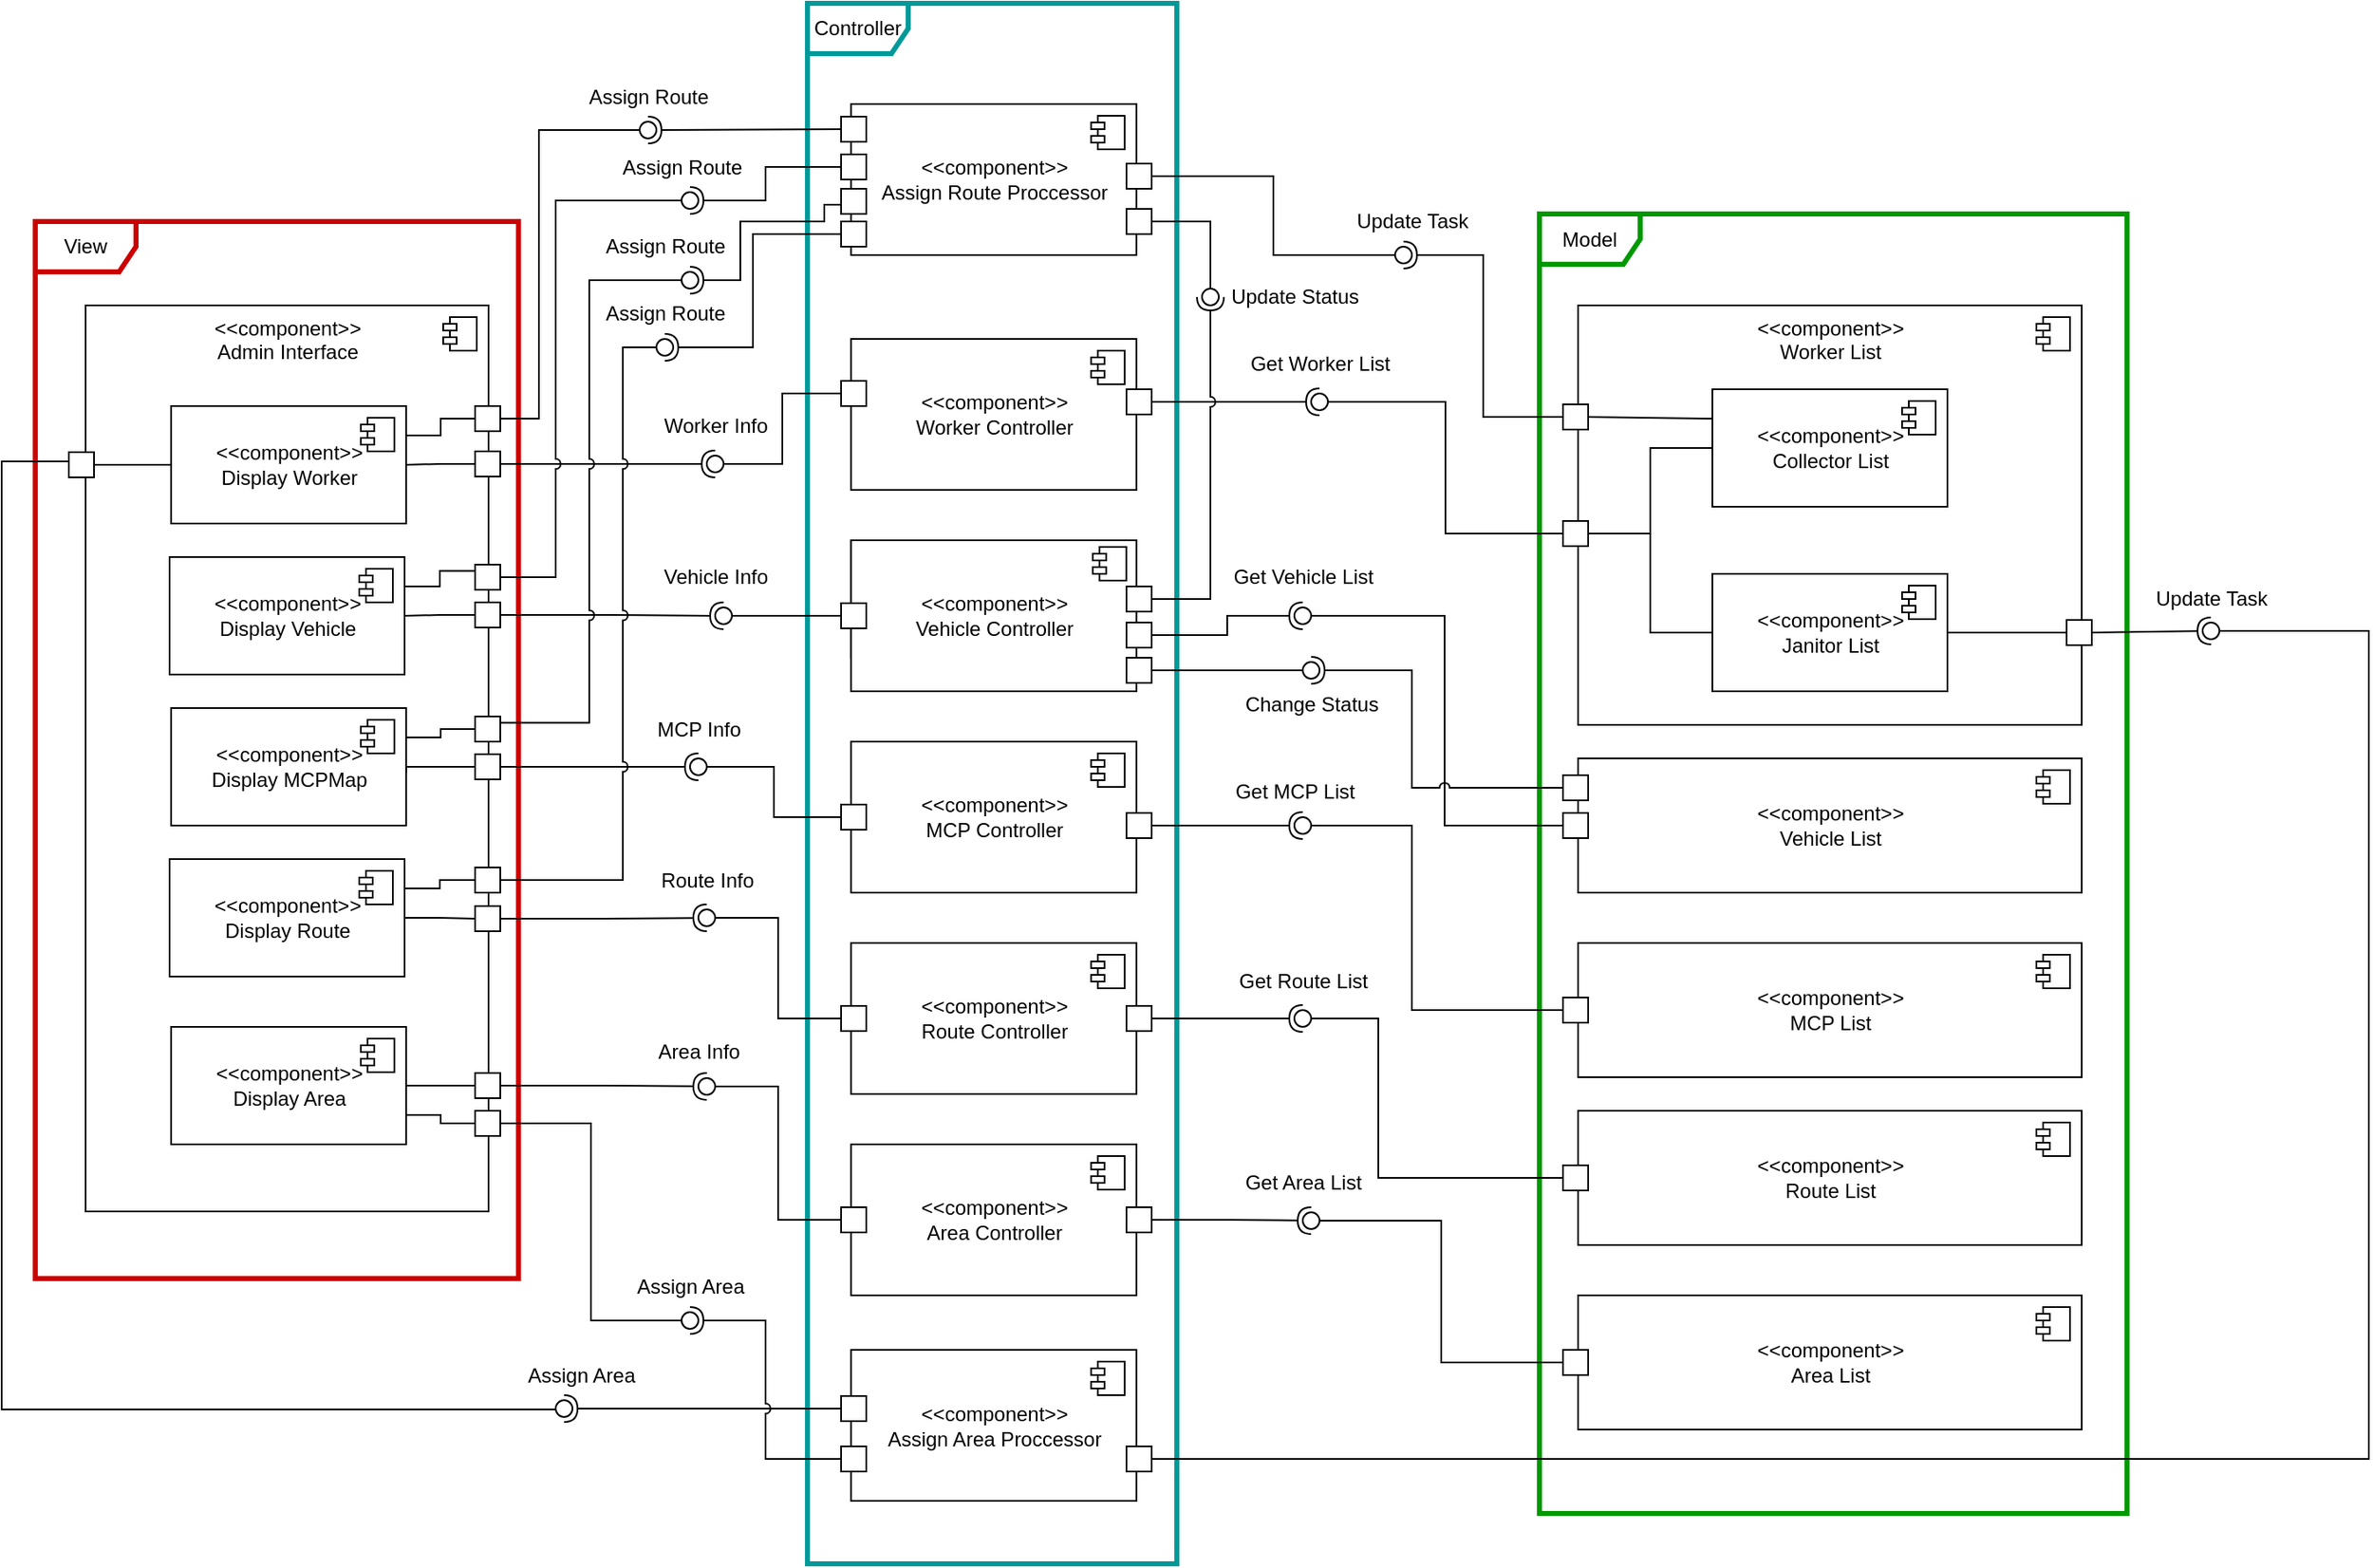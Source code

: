 <mxfile version="14.9.6" type="device"><diagram id="XyqJS9Xe5bw7D9ek_3H7" name="Page-1"><mxGraphModel dx="2031" dy="2274" grid="1" gridSize="10" guides="1" tooltips="1" connect="1" arrows="1" fold="1" page="1" pageScale="1" pageWidth="850" pageHeight="1100" math="0" shadow="0"><root><mxCell id="0"/><mxCell id="1" parent="0"/><mxCell id="2397LxuEaHMXZTiPHNbG-31" value="Model" style="shape=umlFrame;whiteSpace=wrap;html=1;strokeColor=#009900;strokeWidth=3;" parent="1" vertex="1"><mxGeometry x="996" y="25.5" width="350" height="774.5" as="geometry"/></mxCell><mxCell id="2397LxuEaHMXZTiPHNbG-5" value="View" style="shape=umlFrame;whiteSpace=wrap;html=1;strokeColor=#CC0000;strokeWidth=3;" parent="1" vertex="1"><mxGeometry x="100" y="30" width="287.82" height="630" as="geometry"/></mxCell><mxCell id="2397LxuEaHMXZTiPHNbG-6" value="&amp;lt;&amp;lt;component&amp;gt;&amp;gt;&lt;br&gt;Admin Interface" style="html=1;dropTarget=0;horizontal=1;verticalAlign=top;align=center;" parent="1" vertex="1"><mxGeometry x="130" y="80" width="240" height="540" as="geometry"/></mxCell><mxCell id="2397LxuEaHMXZTiPHNbG-7" value="" style="shape=module;jettyWidth=8;jettyHeight=4;" parent="2397LxuEaHMXZTiPHNbG-6" vertex="1"><mxGeometry x="1" width="20" height="20" relative="1" as="geometry"><mxPoint x="-27" y="7" as="offset"/></mxGeometry></mxCell><mxCell id="2397LxuEaHMXZTiPHNbG-10" value="&amp;lt;&amp;lt;component&amp;gt;&amp;gt;&lt;br&gt;Display Worker" style="html=1;dropTarget=0;" parent="1" vertex="1"><mxGeometry x="180.91" y="140" width="140" height="70" as="geometry"/></mxCell><mxCell id="2397LxuEaHMXZTiPHNbG-11" value="" style="shape=module;jettyWidth=8;jettyHeight=4;" parent="2397LxuEaHMXZTiPHNbG-10" vertex="1"><mxGeometry x="1" width="20" height="20" relative="1" as="geometry"><mxPoint x="-27" y="7" as="offset"/></mxGeometry></mxCell><mxCell id="2397LxuEaHMXZTiPHNbG-14" value="&amp;lt;&amp;lt;component&amp;gt;&amp;gt;&lt;br&gt;Display Vehicle" style="html=1;dropTarget=0;" parent="1" vertex="1"><mxGeometry x="180" y="230" width="140" height="70" as="geometry"/></mxCell><mxCell id="2397LxuEaHMXZTiPHNbG-15" value="" style="shape=module;jettyWidth=8;jettyHeight=4;" parent="2397LxuEaHMXZTiPHNbG-14" vertex="1"><mxGeometry x="1" width="20" height="20" relative="1" as="geometry"><mxPoint x="-27" y="7" as="offset"/></mxGeometry></mxCell><mxCell id="3XSzUjzsyvIwmVrQ5ogP-98" style="edgeStyle=elbowEdgeStyle;rounded=0;orthogonalLoop=1;jettySize=auto;html=1;exitX=1;exitY=0.5;exitDx=0;exitDy=0;endArrow=none;endFill=0;" parent="1" source="2397LxuEaHMXZTiPHNbG-16" target="2397LxuEaHMXZTiPHNbG-6" edge="1"><mxGeometry relative="1" as="geometry"/></mxCell><mxCell id="3XSzUjzsyvIwmVrQ5ogP-99" style="edgeStyle=elbowEdgeStyle;rounded=0;orthogonalLoop=1;jettySize=auto;html=1;exitX=1;exitY=0.5;exitDx=0;exitDy=0;entryX=0;entryY=0.5;entryDx=0;entryDy=0;endArrow=none;endFill=0;" parent="1" source="2397LxuEaHMXZTiPHNbG-16" target="3XSzUjzsyvIwmVrQ5ogP-59" edge="1"><mxGeometry relative="1" as="geometry"/></mxCell><mxCell id="3XSzUjzsyvIwmVrQ5ogP-167" style="edgeStyle=elbowEdgeStyle;rounded=0;jumpStyle=arc;orthogonalLoop=1;jettySize=auto;html=1;exitX=1;exitY=0.25;exitDx=0;exitDy=0;entryX=0;entryY=0.5;entryDx=0;entryDy=0;endArrow=none;endFill=0;" parent="1" source="2397LxuEaHMXZTiPHNbG-16" target="3XSzUjzsyvIwmVrQ5ogP-166" edge="1"><mxGeometry relative="1" as="geometry"/></mxCell><mxCell id="2397LxuEaHMXZTiPHNbG-16" value="&amp;lt;&amp;lt;component&amp;gt;&amp;gt;&lt;br&gt;Display MCPMap" style="html=1;dropTarget=0;" parent="1" vertex="1"><mxGeometry x="180.91" y="320" width="140" height="70" as="geometry"/></mxCell><mxCell id="2397LxuEaHMXZTiPHNbG-17" value="" style="shape=module;jettyWidth=8;jettyHeight=4;" parent="2397LxuEaHMXZTiPHNbG-16" vertex="1"><mxGeometry x="1" width="20" height="20" relative="1" as="geometry"><mxPoint x="-27" y="7" as="offset"/></mxGeometry></mxCell><mxCell id="3XSzUjzsyvIwmVrQ5ogP-100" style="edgeStyle=elbowEdgeStyle;rounded=0;orthogonalLoop=1;jettySize=auto;html=1;exitX=1;exitY=0.5;exitDx=0;exitDy=0;entryX=0;entryY=0.5;entryDx=0;entryDy=0;endArrow=none;endFill=0;" parent="1" source="2397LxuEaHMXZTiPHNbG-18" target="3XSzUjzsyvIwmVrQ5ogP-86" edge="1"><mxGeometry relative="1" as="geometry"/></mxCell><mxCell id="3XSzUjzsyvIwmVrQ5ogP-176" style="edgeStyle=elbowEdgeStyle;rounded=0;jumpStyle=arc;orthogonalLoop=1;jettySize=auto;html=1;exitX=1;exitY=0.25;exitDx=0;exitDy=0;entryX=0;entryY=0.5;entryDx=0;entryDy=0;endArrow=none;endFill=0;" parent="1" source="2397LxuEaHMXZTiPHNbG-18" target="3XSzUjzsyvIwmVrQ5ogP-175" edge="1"><mxGeometry relative="1" as="geometry"/></mxCell><mxCell id="2397LxuEaHMXZTiPHNbG-18" value="&amp;lt;&amp;lt;component&amp;gt;&amp;gt;&lt;br&gt;Display Route" style="html=1;dropTarget=0;" parent="1" vertex="1"><mxGeometry x="180" y="410" width="140" height="70" as="geometry"/></mxCell><mxCell id="2397LxuEaHMXZTiPHNbG-19" value="" style="shape=module;jettyWidth=8;jettyHeight=4;" parent="2397LxuEaHMXZTiPHNbG-18" vertex="1"><mxGeometry x="1" width="20" height="20" relative="1" as="geometry"><mxPoint x="-27" y="7" as="offset"/></mxGeometry></mxCell><mxCell id="3XSzUjzsyvIwmVrQ5ogP-127" style="edgeStyle=elbowEdgeStyle;rounded=0;orthogonalLoop=1;jettySize=auto;html=1;exitX=1;exitY=0.5;exitDx=0;exitDy=0;entryX=0;entryY=0.5;entryDx=0;entryDy=0;endArrow=none;endFill=0;" parent="1" source="2397LxuEaHMXZTiPHNbG-20" target="3XSzUjzsyvIwmVrQ5ogP-105" edge="1"><mxGeometry relative="1" as="geometry"/></mxCell><mxCell id="2397LxuEaHMXZTiPHNbG-20" value="&amp;lt;&amp;lt;component&amp;gt;&amp;gt;&lt;br&gt;Display Area" style="html=1;dropTarget=0;" parent="1" vertex="1"><mxGeometry x="180.91" y="510" width="140" height="70" as="geometry"/></mxCell><mxCell id="2397LxuEaHMXZTiPHNbG-21" value="" style="shape=module;jettyWidth=8;jettyHeight=4;" parent="2397LxuEaHMXZTiPHNbG-20" vertex="1"><mxGeometry x="1" width="20" height="20" relative="1" as="geometry"><mxPoint x="-27" y="7" as="offset"/></mxGeometry></mxCell><mxCell id="2397LxuEaHMXZTiPHNbG-24" value="&amp;lt;&amp;lt;component&amp;gt;&amp;gt;&lt;br&gt;Worker List" style="html=1;dropTarget=0;horizontal=1;verticalAlign=top;align=center;" parent="1" vertex="1"><mxGeometry x="1019" y="80" width="300" height="250" as="geometry"/></mxCell><mxCell id="2397LxuEaHMXZTiPHNbG-25" value="" style="shape=module;jettyWidth=8;jettyHeight=4;" parent="2397LxuEaHMXZTiPHNbG-24" vertex="1"><mxGeometry x="1" width="20" height="20" relative="1" as="geometry"><mxPoint x="-27" y="7" as="offset"/></mxGeometry></mxCell><mxCell id="2397LxuEaHMXZTiPHNbG-26" value="&amp;lt;&amp;lt;component&amp;gt;&amp;gt;&lt;br&gt;Collector List" style="html=1;dropTarget=0;" parent="1" vertex="1"><mxGeometry x="1099" y="130" width="140" height="70" as="geometry"/></mxCell><mxCell id="2397LxuEaHMXZTiPHNbG-27" value="" style="shape=module;jettyWidth=8;jettyHeight=4;" parent="2397LxuEaHMXZTiPHNbG-26" vertex="1"><mxGeometry x="1" width="20" height="20" relative="1" as="geometry"><mxPoint x="-27" y="7" as="offset"/></mxGeometry></mxCell><mxCell id="2397LxuEaHMXZTiPHNbG-28" value="&amp;lt;&amp;lt;component&amp;gt;&amp;gt;&lt;br&gt;Janitor List" style="html=1;dropTarget=0;" parent="1" vertex="1"><mxGeometry x="1099" y="240" width="140" height="70" as="geometry"/></mxCell><mxCell id="2397LxuEaHMXZTiPHNbG-29" value="" style="shape=module;jettyWidth=8;jettyHeight=4;" parent="2397LxuEaHMXZTiPHNbG-28" vertex="1"><mxGeometry x="1" width="20" height="20" relative="1" as="geometry"><mxPoint x="-27" y="7" as="offset"/></mxGeometry></mxCell><mxCell id="2397LxuEaHMXZTiPHNbG-30" value="Controller" style="shape=umlFrame;whiteSpace=wrap;html=1;strokeColor=#009999;strokeWidth=3;" parent="1" vertex="1"><mxGeometry x="560" y="-100" width="220" height="930" as="geometry"/></mxCell><mxCell id="2397LxuEaHMXZTiPHNbG-34" value="&amp;lt;&amp;lt;component&amp;gt;&amp;gt;&lt;br&gt;Worker Controller" style="html=1;dropTarget=0;horizontal=1;verticalAlign=middle;align=center;" parent="1" vertex="1"><mxGeometry x="585.91" y="100" width="170" height="90" as="geometry"/></mxCell><mxCell id="2397LxuEaHMXZTiPHNbG-35" value="" style="shape=module;jettyWidth=8;jettyHeight=4;" parent="2397LxuEaHMXZTiPHNbG-34" vertex="1"><mxGeometry x="1" width="20" height="20" relative="1" as="geometry"><mxPoint x="-27" y="7" as="offset"/></mxGeometry></mxCell><mxCell id="2397LxuEaHMXZTiPHNbG-37" value="&amp;lt;&amp;lt;component&amp;gt;&amp;gt;&lt;br&gt;Vehicle Controller" style="html=1;dropTarget=0;horizontal=1;verticalAlign=middle;align=center;" parent="1" vertex="1"><mxGeometry x="585.91" y="220" width="170" height="70" as="geometry"/></mxCell><mxCell id="2397LxuEaHMXZTiPHNbG-38" value="" style="shape=module;jettyWidth=8;jettyHeight=4;" parent="2397LxuEaHMXZTiPHNbG-37" vertex="1"><mxGeometry x="1" width="20" height="20" relative="1" as="geometry"><mxPoint x="-27" y="7" as="offset"/></mxGeometry></mxCell><mxCell id="2397LxuEaHMXZTiPHNbG-39" value="&amp;lt;&amp;lt;component&amp;gt;&amp;gt;&lt;br&gt;Vehicle Controller" style="html=1;dropTarget=0;horizontal=1;verticalAlign=middle;align=center;" parent="1" vertex="1"><mxGeometry x="585.91" y="220" width="170" height="90" as="geometry"/></mxCell><mxCell id="2397LxuEaHMXZTiPHNbG-40" value="" style="shape=module;jettyWidth=8;jettyHeight=4;" parent="2397LxuEaHMXZTiPHNbG-39" vertex="1"><mxGeometry x="1" width="20" height="20" relative="1" as="geometry"><mxPoint x="-26" y="4" as="offset"/></mxGeometry></mxCell><mxCell id="2397LxuEaHMXZTiPHNbG-41" value="&amp;lt;&amp;lt;component&amp;gt;&amp;gt;&lt;br&gt;MCP Controller" style="html=1;dropTarget=0;horizontal=1;verticalAlign=middle;align=center;" parent="1" vertex="1"><mxGeometry x="585.91" y="340" width="170" height="90" as="geometry"/></mxCell><mxCell id="2397LxuEaHMXZTiPHNbG-42" value="" style="shape=module;jettyWidth=8;jettyHeight=4;" parent="2397LxuEaHMXZTiPHNbG-41" vertex="1"><mxGeometry x="1" width="20" height="20" relative="1" as="geometry"><mxPoint x="-27" y="7" as="offset"/></mxGeometry></mxCell><mxCell id="2397LxuEaHMXZTiPHNbG-43" value="&amp;lt;&amp;lt;component&amp;gt;&amp;gt;&lt;br&gt;Route Controller" style="html=1;dropTarget=0;horizontal=1;verticalAlign=middle;align=center;" parent="1" vertex="1"><mxGeometry x="585.91" y="460" width="170" height="90" as="geometry"/></mxCell><mxCell id="2397LxuEaHMXZTiPHNbG-44" value="" style="shape=module;jettyWidth=8;jettyHeight=4;" parent="2397LxuEaHMXZTiPHNbG-43" vertex="1"><mxGeometry x="1" width="20" height="20" relative="1" as="geometry"><mxPoint x="-27" y="7" as="offset"/></mxGeometry></mxCell><mxCell id="2397LxuEaHMXZTiPHNbG-45" value="&amp;lt;&amp;lt;component&amp;gt;&amp;gt;&lt;br&gt;Area Controller" style="html=1;dropTarget=0;horizontal=1;verticalAlign=middle;align=center;" parent="1" vertex="1"><mxGeometry x="585.91" y="580" width="170" height="90" as="geometry"/></mxCell><mxCell id="2397LxuEaHMXZTiPHNbG-46" value="" style="shape=module;jettyWidth=8;jettyHeight=4;" parent="2397LxuEaHMXZTiPHNbG-45" vertex="1"><mxGeometry x="1" width="20" height="20" relative="1" as="geometry"><mxPoint x="-27" y="7" as="offset"/></mxGeometry></mxCell><mxCell id="2397LxuEaHMXZTiPHNbG-54" value="&amp;lt;&amp;lt;component&amp;gt;&amp;gt;&lt;br&gt;Vehicle List" style="html=1;dropTarget=0;horizontal=1;verticalAlign=middle;align=center;" parent="1" vertex="1"><mxGeometry x="1019" y="350" width="300" height="80" as="geometry"/></mxCell><mxCell id="2397LxuEaHMXZTiPHNbG-55" value="" style="shape=module;jettyWidth=8;jettyHeight=4;" parent="2397LxuEaHMXZTiPHNbG-54" vertex="1"><mxGeometry x="1" width="20" height="20" relative="1" as="geometry"><mxPoint x="-27" y="7" as="offset"/></mxGeometry></mxCell><mxCell id="2397LxuEaHMXZTiPHNbG-56" value="&amp;lt;&amp;lt;component&amp;gt;&amp;gt;&lt;br&gt;MCP List" style="html=1;dropTarget=0;horizontal=1;verticalAlign=middle;align=center;" parent="1" vertex="1"><mxGeometry x="1019" y="460" width="300" height="80" as="geometry"/></mxCell><mxCell id="2397LxuEaHMXZTiPHNbG-57" value="" style="shape=module;jettyWidth=8;jettyHeight=4;" parent="2397LxuEaHMXZTiPHNbG-56" vertex="1"><mxGeometry x="1" width="20" height="20" relative="1" as="geometry"><mxPoint x="-27" y="7" as="offset"/></mxGeometry></mxCell><mxCell id="2397LxuEaHMXZTiPHNbG-59" value="&amp;lt;&amp;lt;component&amp;gt;&amp;gt;&lt;br&gt;Route List" style="html=1;dropTarget=0;horizontal=1;verticalAlign=middle;align=center;" parent="1" vertex="1"><mxGeometry x="1019" y="560" width="300" height="80" as="geometry"/></mxCell><mxCell id="2397LxuEaHMXZTiPHNbG-60" value="" style="shape=module;jettyWidth=8;jettyHeight=4;" parent="2397LxuEaHMXZTiPHNbG-59" vertex="1"><mxGeometry x="1" width="20" height="20" relative="1" as="geometry"><mxPoint x="-27" y="7" as="offset"/></mxGeometry></mxCell><mxCell id="2397LxuEaHMXZTiPHNbG-61" value="&amp;lt;&amp;lt;component&amp;gt;&amp;gt;&lt;br&gt;Area List" style="html=1;dropTarget=0;horizontal=1;verticalAlign=middle;align=center;" parent="1" vertex="1"><mxGeometry x="1019" y="670" width="300" height="80" as="geometry"/></mxCell><mxCell id="2397LxuEaHMXZTiPHNbG-62" value="" style="shape=module;jettyWidth=8;jettyHeight=4;" parent="2397LxuEaHMXZTiPHNbG-61" vertex="1"><mxGeometry x="1" width="20" height="20" relative="1" as="geometry"><mxPoint x="-27" y="7" as="offset"/></mxGeometry></mxCell><mxCell id="3XSzUjzsyvIwmVrQ5ogP-7" value="" style="rounded=0;orthogonalLoop=1;jettySize=auto;html=1;endArrow=none;endFill=0;sketch=0;sourcePerimeterSpacing=0;targetPerimeterSpacing=0;exitX=0;exitY=0.5;exitDx=0;exitDy=0;edgeStyle=elbowEdgeStyle;" parent="1" source="3XSzUjzsyvIwmVrQ5ogP-11" target="3XSzUjzsyvIwmVrQ5ogP-9" edge="1"><mxGeometry relative="1" as="geometry"><mxPoint x="450" y="185" as="sourcePoint"/></mxGeometry></mxCell><mxCell id="3XSzUjzsyvIwmVrQ5ogP-8" value="" style="rounded=0;orthogonalLoop=1;jettySize=auto;html=1;endArrow=halfCircle;endFill=0;entryX=0.5;entryY=0.5;endSize=6;strokeWidth=1;sketch=0;exitX=1;exitY=0.5;exitDx=0;exitDy=0;edgeStyle=orthogonalEdgeStyle;" parent="1" source="3XSzUjzsyvIwmVrQ5ogP-12" target="3XSzUjzsyvIwmVrQ5ogP-9" edge="1"><mxGeometry relative="1" as="geometry"><mxPoint x="490" y="185" as="sourcePoint"/></mxGeometry></mxCell><mxCell id="3XSzUjzsyvIwmVrQ5ogP-9" value="" style="ellipse;whiteSpace=wrap;html=1;align=center;aspect=fixed;resizable=0;points=[];outlineConnect=0;sketch=0;" parent="1" vertex="1"><mxGeometry x="500" y="169.5" width="10" height="10" as="geometry"/></mxCell><mxCell id="3XSzUjzsyvIwmVrQ5ogP-11" value="" style="rounded=0;whiteSpace=wrap;html=1;" parent="1" vertex="1"><mxGeometry x="580" y="125" width="15" height="15" as="geometry"/></mxCell><mxCell id="3XSzUjzsyvIwmVrQ5ogP-16" style="edgeStyle=elbowEdgeStyle;rounded=0;orthogonalLoop=1;jettySize=auto;html=1;exitX=0;exitY=0.5;exitDx=0;exitDy=0;entryX=1;entryY=0.5;entryDx=0;entryDy=0;endArrow=none;endFill=0;" parent="1" source="3XSzUjzsyvIwmVrQ5ogP-12" target="2397LxuEaHMXZTiPHNbG-10" edge="1"><mxGeometry relative="1" as="geometry"/></mxCell><mxCell id="3XSzUjzsyvIwmVrQ5ogP-12" value="" style="rounded=0;whiteSpace=wrap;html=1;" parent="1" vertex="1"><mxGeometry x="362" y="167" width="15" height="15" as="geometry"/></mxCell><mxCell id="3XSzUjzsyvIwmVrQ5ogP-13" value="Worker Info" style="text;html=1;align=center;verticalAlign=middle;resizable=0;points=[];autosize=1;strokeColor=none;fillColor=none;" parent="1" vertex="1"><mxGeometry x="460" y="137" width="90" height="30" as="geometry"/></mxCell><mxCell id="3XSzUjzsyvIwmVrQ5ogP-17" value="" style="rounded=0;whiteSpace=wrap;html=1;" parent="1" vertex="1"><mxGeometry x="750" y="130" width="15" height="15" as="geometry"/></mxCell><mxCell id="3XSzUjzsyvIwmVrQ5ogP-20" style="edgeStyle=elbowEdgeStyle;rounded=0;orthogonalLoop=1;jettySize=auto;html=1;exitX=1;exitY=0.5;exitDx=0;exitDy=0;entryX=0;entryY=0.5;entryDx=0;entryDy=0;endArrow=none;endFill=0;" parent="1" source="3XSzUjzsyvIwmVrQ5ogP-18" target="2397LxuEaHMXZTiPHNbG-26" edge="1"><mxGeometry relative="1" as="geometry"/></mxCell><mxCell id="3XSzUjzsyvIwmVrQ5ogP-21" style="edgeStyle=elbowEdgeStyle;rounded=0;orthogonalLoop=1;jettySize=auto;html=1;exitX=1;exitY=0.5;exitDx=0;exitDy=0;entryX=0;entryY=0.5;entryDx=0;entryDy=0;endArrow=none;endFill=0;" parent="1" source="3XSzUjzsyvIwmVrQ5ogP-18" target="2397LxuEaHMXZTiPHNbG-28" edge="1"><mxGeometry relative="1" as="geometry"/></mxCell><mxCell id="3XSzUjzsyvIwmVrQ5ogP-18" value="" style="rounded=0;whiteSpace=wrap;html=1;" parent="1" vertex="1"><mxGeometry x="1010" y="208.5" width="15" height="15" as="geometry"/></mxCell><mxCell id="3XSzUjzsyvIwmVrQ5ogP-22" value="" style="rounded=0;orthogonalLoop=1;jettySize=auto;html=1;endArrow=none;endFill=0;sketch=0;sourcePerimeterSpacing=0;targetPerimeterSpacing=0;exitX=0;exitY=0.5;exitDx=0;exitDy=0;edgeStyle=elbowEdgeStyle;" parent="1" source="3XSzUjzsyvIwmVrQ5ogP-18" target="3XSzUjzsyvIwmVrQ5ogP-24" edge="1"><mxGeometry relative="1" as="geometry"><mxPoint x="820" y="245" as="sourcePoint"/></mxGeometry></mxCell><mxCell id="3XSzUjzsyvIwmVrQ5ogP-23" value="" style="rounded=0;orthogonalLoop=1;jettySize=auto;html=1;endArrow=halfCircle;endFill=0;entryX=0.5;entryY=0.5;endSize=6;strokeWidth=1;sketch=0;exitX=1;exitY=0.5;exitDx=0;exitDy=0;edgeStyle=elbowEdgeStyle;" parent="1" source="3XSzUjzsyvIwmVrQ5ogP-17" target="3XSzUjzsyvIwmVrQ5ogP-24" edge="1"><mxGeometry relative="1" as="geometry"><mxPoint x="860" y="245" as="sourcePoint"/></mxGeometry></mxCell><mxCell id="3XSzUjzsyvIwmVrQ5ogP-24" value="" style="ellipse;whiteSpace=wrap;html=1;align=center;aspect=fixed;resizable=0;points=[];outlineConnect=0;sketch=0;" parent="1" vertex="1"><mxGeometry x="860" y="132.5" width="10" height="10" as="geometry"/></mxCell><mxCell id="3XSzUjzsyvIwmVrQ5ogP-25" value="Get Worker List" style="text;html=1;align=center;verticalAlign=middle;resizable=0;points=[];autosize=1;strokeColor=none;fillColor=none;" parent="1" vertex="1"><mxGeometry x="810" y="100" width="110" height="30" as="geometry"/></mxCell><mxCell id="3XSzUjzsyvIwmVrQ5ogP-28" style="edgeStyle=elbowEdgeStyle;rounded=0;orthogonalLoop=1;jettySize=auto;html=1;exitX=0;exitY=0.5;exitDx=0;exitDy=0;entryX=1;entryY=0.5;entryDx=0;entryDy=0;endArrow=none;endFill=0;" parent="1" source="3XSzUjzsyvIwmVrQ5ogP-26" target="2397LxuEaHMXZTiPHNbG-14" edge="1"><mxGeometry relative="1" as="geometry"/></mxCell><mxCell id="3XSzUjzsyvIwmVrQ5ogP-26" value="" style="rounded=0;whiteSpace=wrap;html=1;" parent="1" vertex="1"><mxGeometry x="362" y="257" width="15" height="15" as="geometry"/></mxCell><mxCell id="3XSzUjzsyvIwmVrQ5ogP-31" value="" style="rounded=0;orthogonalLoop=1;jettySize=auto;html=1;endArrow=none;endFill=0;sketch=0;targetPerimeterSpacing=0;edgeStyle=elbowEdgeStyle;exitX=0;exitY=0.5;exitDx=0;exitDy=0;startArrow=none;" parent="1" source="3XSzUjzsyvIwmVrQ5ogP-54" target="3XSzUjzsyvIwmVrQ5ogP-33" edge="1"><mxGeometry relative="1" as="geometry"><mxPoint x="540" y="267" as="sourcePoint"/><Array as="points"/></mxGeometry></mxCell><mxCell id="3XSzUjzsyvIwmVrQ5ogP-32" value="" style="rounded=0;orthogonalLoop=1;jettySize=auto;html=1;endArrow=halfCircle;endFill=0;entryX=0.5;entryY=0.5;endSize=6;strokeWidth=1;sketch=0;exitX=1;exitY=0.5;exitDx=0;exitDy=0;edgeStyle=orthogonalEdgeStyle;" parent="1" source="3XSzUjzsyvIwmVrQ5ogP-26" target="3XSzUjzsyvIwmVrQ5ogP-33" edge="1"><mxGeometry relative="1" as="geometry"><mxPoint x="387" y="184.5" as="sourcePoint"/></mxGeometry></mxCell><mxCell id="3XSzUjzsyvIwmVrQ5ogP-33" value="" style="ellipse;whiteSpace=wrap;html=1;align=center;aspect=fixed;resizable=0;points=[];outlineConnect=0;sketch=0;" parent="1" vertex="1"><mxGeometry x="505" y="260" width="10" height="10" as="geometry"/></mxCell><mxCell id="3XSzUjzsyvIwmVrQ5ogP-34" value="Vehicle Info" style="text;html=1;align=center;verticalAlign=middle;resizable=0;points=[];autosize=1;strokeColor=none;fillColor=none;" parent="1" vertex="1"><mxGeometry x="460" y="227" width="90" height="30" as="geometry"/></mxCell><mxCell id="3XSzUjzsyvIwmVrQ5ogP-44" value="" style="rounded=0;orthogonalLoop=1;jettySize=auto;html=1;endArrow=none;endFill=0;sketch=0;sourcePerimeterSpacing=0;targetPerimeterSpacing=0;exitX=0;exitY=0.5;exitDx=0;exitDy=0;edgeStyle=elbowEdgeStyle;" parent="1" source="2397LxuEaHMXZTiPHNbG-54" target="3XSzUjzsyvIwmVrQ5ogP-46" edge="1"><mxGeometry relative="1" as="geometry"><mxPoint x="760" y="305" as="sourcePoint"/></mxGeometry></mxCell><mxCell id="3XSzUjzsyvIwmVrQ5ogP-45" value="" style="rounded=0;orthogonalLoop=1;jettySize=auto;html=1;endArrow=halfCircle;endFill=0;entryX=0.5;entryY=0.5;endSize=6;strokeWidth=1;sketch=0;exitX=1;exitY=0.5;exitDx=0;exitDy=0;edgeStyle=elbowEdgeStyle;" parent="1" source="3XSzUjzsyvIwmVrQ5ogP-48" target="3XSzUjzsyvIwmVrQ5ogP-46" edge="1"><mxGeometry relative="1" as="geometry"><mxPoint x="800" y="305" as="sourcePoint"/></mxGeometry></mxCell><mxCell id="3XSzUjzsyvIwmVrQ5ogP-46" value="" style="ellipse;whiteSpace=wrap;html=1;align=center;aspect=fixed;resizable=0;points=[];outlineConnect=0;sketch=0;" parent="1" vertex="1"><mxGeometry x="850" y="260" width="10" height="10" as="geometry"/></mxCell><mxCell id="3XSzUjzsyvIwmVrQ5ogP-47" value="" style="rounded=0;whiteSpace=wrap;html=1;" parent="1" vertex="1"><mxGeometry x="1010" y="382.5" width="15" height="15" as="geometry"/></mxCell><mxCell id="3XSzUjzsyvIwmVrQ5ogP-48" value="" style="rounded=0;whiteSpace=wrap;html=1;" parent="1" vertex="1"><mxGeometry x="750" y="269" width="15" height="15" as="geometry"/></mxCell><mxCell id="3XSzUjzsyvIwmVrQ5ogP-49" value="Get Vehicle List" style="text;html=1;align=center;verticalAlign=middle;resizable=0;points=[];autosize=1;strokeColor=none;fillColor=none;" parent="1" vertex="1"><mxGeometry x="800" y="227" width="110" height="30" as="geometry"/></mxCell><mxCell id="3XSzUjzsyvIwmVrQ5ogP-52" value="&amp;lt;&amp;lt;component&amp;gt;&amp;gt;&lt;br&gt;Assign Route Proccessor" style="html=1;dropTarget=0;horizontal=1;verticalAlign=middle;align=center;" parent="1" vertex="1"><mxGeometry x="585.91" y="-40" width="170" height="90" as="geometry"/></mxCell><mxCell id="3XSzUjzsyvIwmVrQ5ogP-53" value="" style="shape=module;jettyWidth=8;jettyHeight=4;" parent="3XSzUjzsyvIwmVrQ5ogP-52" vertex="1"><mxGeometry x="1" width="20" height="20" relative="1" as="geometry"><mxPoint x="-27" y="7" as="offset"/></mxGeometry></mxCell><mxCell id="3XSzUjzsyvIwmVrQ5ogP-54" value="" style="rounded=0;whiteSpace=wrap;html=1;" parent="1" vertex="1"><mxGeometry x="580" y="257.5" width="15" height="15" as="geometry"/></mxCell><mxCell id="3XSzUjzsyvIwmVrQ5ogP-55" value="" style="rounded=0;orthogonalLoop=1;jettySize=auto;html=1;endArrow=none;endFill=0;sketch=0;sourcePerimeterSpacing=0;edgeStyle=elbowEdgeStyle;exitX=0;exitY=0.5;exitDx=0;exitDy=0;" parent="1" source="2397LxuEaHMXZTiPHNbG-39" target="3XSzUjzsyvIwmVrQ5ogP-54" edge="1"><mxGeometry relative="1" as="geometry"><mxPoint x="585.91" y="265" as="sourcePoint"/><mxPoint x="480" y="265" as="targetPoint"/><Array as="points"/></mxGeometry></mxCell><mxCell id="3XSzUjzsyvIwmVrQ5ogP-56" value="" style="rounded=0;orthogonalLoop=1;jettySize=auto;html=1;endArrow=none;endFill=0;sketch=0;targetPerimeterSpacing=0;exitX=0;exitY=0.5;exitDx=0;exitDy=0;edgeStyle=elbowEdgeStyle;startArrow=none;" parent="1" source="3XSzUjzsyvIwmVrQ5ogP-60" target="3XSzUjzsyvIwmVrQ5ogP-58" edge="1"><mxGeometry relative="1" as="geometry"><mxPoint x="510" y="405" as="sourcePoint"/></mxGeometry></mxCell><mxCell id="3XSzUjzsyvIwmVrQ5ogP-57" value="" style="rounded=0;orthogonalLoop=1;jettySize=auto;html=1;endArrow=halfCircle;endFill=0;entryX=0.5;entryY=0.5;endSize=6;strokeWidth=1;sketch=0;exitX=1;exitY=0.5;exitDx=0;exitDy=0;edgeStyle=orthogonalEdgeStyle;" parent="1" source="3XSzUjzsyvIwmVrQ5ogP-59" target="3XSzUjzsyvIwmVrQ5ogP-58" edge="1"><mxGeometry relative="1" as="geometry"><mxPoint x="550" y="405" as="sourcePoint"/></mxGeometry></mxCell><mxCell id="3XSzUjzsyvIwmVrQ5ogP-58" value="" style="ellipse;whiteSpace=wrap;html=1;align=center;aspect=fixed;resizable=0;points=[];outlineConnect=0;sketch=0;" parent="1" vertex="1"><mxGeometry x="490" y="350" width="10" height="10" as="geometry"/></mxCell><mxCell id="3XSzUjzsyvIwmVrQ5ogP-59" value="" style="rounded=0;whiteSpace=wrap;html=1;" parent="1" vertex="1"><mxGeometry x="362" y="347.5" width="15" height="15" as="geometry"/></mxCell><mxCell id="3XSzUjzsyvIwmVrQ5ogP-60" value="" style="rounded=0;whiteSpace=wrap;html=1;" parent="1" vertex="1"><mxGeometry x="580" y="377.5" width="15" height="15" as="geometry"/></mxCell><mxCell id="3XSzUjzsyvIwmVrQ5ogP-62" value="" style="rounded=0;orthogonalLoop=1;jettySize=auto;html=1;endArrow=none;endFill=0;sketch=0;sourcePerimeterSpacing=0;exitX=0;exitY=0.5;exitDx=0;exitDy=0;edgeStyle=elbowEdgeStyle;" parent="1" source="2397LxuEaHMXZTiPHNbG-41" target="3XSzUjzsyvIwmVrQ5ogP-60" edge="1"><mxGeometry relative="1" as="geometry"><mxPoint x="585.91" y="385" as="sourcePoint"/><mxPoint x="480" y="355" as="targetPoint"/></mxGeometry></mxCell><mxCell id="3XSzUjzsyvIwmVrQ5ogP-68" value="" style="rounded=0;orthogonalLoop=1;jettySize=auto;html=1;endArrow=none;endFill=0;sketch=0;targetPerimeterSpacing=0;exitX=0;exitY=0.5;exitDx=0;exitDy=0;edgeStyle=elbowEdgeStyle;startArrow=none;" parent="1" source="3XSzUjzsyvIwmVrQ5ogP-80" target="3XSzUjzsyvIwmVrQ5ogP-70" edge="1"><mxGeometry relative="1" as="geometry"><mxPoint x="860.0" y="412.5" as="sourcePoint"/><Array as="points"><mxPoint x="920" y="450"/></Array></mxGeometry></mxCell><mxCell id="3XSzUjzsyvIwmVrQ5ogP-69" value="" style="rounded=0;orthogonalLoop=1;jettySize=auto;html=1;endArrow=halfCircle;endFill=0;entryX=0.5;entryY=0.5;endSize=6;strokeWidth=1;sketch=0;exitX=1;exitY=0.5;exitDx=0;exitDy=0;edgeStyle=elbowEdgeStyle;startArrow=none;" parent="1" source="3XSzUjzsyvIwmVrQ5ogP-71" target="3XSzUjzsyvIwmVrQ5ogP-70" edge="1"><mxGeometry relative="1" as="geometry"><mxPoint x="800.0" y="412.5" as="sourcePoint"/></mxGeometry></mxCell><mxCell id="3XSzUjzsyvIwmVrQ5ogP-70" value="" style="ellipse;whiteSpace=wrap;html=1;align=center;aspect=fixed;resizable=0;points=[];outlineConnect=0;sketch=0;" parent="1" vertex="1"><mxGeometry x="850.0" y="385" width="10" height="10" as="geometry"/></mxCell><mxCell id="3XSzUjzsyvIwmVrQ5ogP-71" value="" style="rounded=0;whiteSpace=wrap;html=1;" parent="1" vertex="1"><mxGeometry x="750" y="382.5" width="15" height="15" as="geometry"/></mxCell><mxCell id="3XSzUjzsyvIwmVrQ5ogP-80" value="" style="rounded=0;whiteSpace=wrap;html=1;" parent="1" vertex="1"><mxGeometry x="1010" y="492.5" width="15" height="15" as="geometry"/></mxCell><mxCell id="3XSzUjzsyvIwmVrQ5ogP-81" value="" style="rounded=0;orthogonalLoop=1;jettySize=auto;html=1;endArrow=none;endFill=0;sketch=0;sourcePerimeterSpacing=0;exitX=0;exitY=0.5;exitDx=0;exitDy=0;edgeStyle=elbowEdgeStyle;" parent="1" source="2397LxuEaHMXZTiPHNbG-56" target="3XSzUjzsyvIwmVrQ5ogP-80" edge="1"><mxGeometry relative="1" as="geometry"><mxPoint x="1019" y="500" as="sourcePoint"/><mxPoint x="884.5" y="415" as="targetPoint"/></mxGeometry></mxCell><mxCell id="3XSzUjzsyvIwmVrQ5ogP-83" value="" style="rounded=0;orthogonalLoop=1;jettySize=auto;html=1;endArrow=none;endFill=0;sketch=0;targetPerimeterSpacing=0;exitX=0;exitY=0.5;exitDx=0;exitDy=0;edgeStyle=elbowEdgeStyle;startArrow=none;" parent="1" source="3XSzUjzsyvIwmVrQ5ogP-87" target="3XSzUjzsyvIwmVrQ5ogP-85" edge="1"><mxGeometry relative="1" as="geometry"><mxPoint x="480.0" y="475" as="sourcePoint"/></mxGeometry></mxCell><mxCell id="3XSzUjzsyvIwmVrQ5ogP-84" value="" style="rounded=0;orthogonalLoop=1;jettySize=auto;html=1;endArrow=halfCircle;endFill=0;entryX=0.5;entryY=0.5;endSize=6;strokeWidth=1;sketch=0;exitX=1;exitY=0.5;exitDx=0;exitDy=0;edgeStyle=elbowEdgeStyle;" parent="1" source="3XSzUjzsyvIwmVrQ5ogP-86" target="3XSzUjzsyvIwmVrQ5ogP-85" edge="1"><mxGeometry relative="1" as="geometry"><mxPoint x="420.0" y="475" as="sourcePoint"/></mxGeometry></mxCell><mxCell id="3XSzUjzsyvIwmVrQ5ogP-85" value="" style="ellipse;whiteSpace=wrap;html=1;align=center;aspect=fixed;resizable=0;points=[];outlineConnect=0;sketch=0;" parent="1" vertex="1"><mxGeometry x="495.0" y="440" width="10" height="10" as="geometry"/></mxCell><mxCell id="3XSzUjzsyvIwmVrQ5ogP-86" value="" style="rounded=0;whiteSpace=wrap;html=1;" parent="1" vertex="1"><mxGeometry x="362" y="438" width="15" height="15" as="geometry"/></mxCell><mxCell id="3XSzUjzsyvIwmVrQ5ogP-87" value="" style="rounded=0;whiteSpace=wrap;html=1;" parent="1" vertex="1"><mxGeometry x="580" y="497.5" width="15" height="15" as="geometry"/></mxCell><mxCell id="3XSzUjzsyvIwmVrQ5ogP-90" value="" style="rounded=0;orthogonalLoop=1;jettySize=auto;html=1;endArrow=none;endFill=0;sketch=0;targetPerimeterSpacing=0;exitX=0;exitY=0.5;exitDx=0;exitDy=0;edgeStyle=elbowEdgeStyle;startArrow=none;" parent="1" source="3XSzUjzsyvIwmVrQ5ogP-95" target="3XSzUjzsyvIwmVrQ5ogP-92" edge="1"><mxGeometry relative="1" as="geometry"><mxPoint x="940.0" y="565" as="sourcePoint"/><Array as="points"><mxPoint x="900" y="560"/></Array></mxGeometry></mxCell><mxCell id="3XSzUjzsyvIwmVrQ5ogP-91" value="" style="rounded=0;orthogonalLoop=1;jettySize=auto;html=1;endArrow=halfCircle;endFill=0;entryX=0.5;entryY=0.5;endSize=6;strokeWidth=1;sketch=0;exitX=1;exitY=0.5;exitDx=0;exitDy=0;edgeStyle=elbowEdgeStyle;startArrow=none;" parent="1" source="3XSzUjzsyvIwmVrQ5ogP-93" target="3XSzUjzsyvIwmVrQ5ogP-92" edge="1"><mxGeometry relative="1" as="geometry"><mxPoint x="880.0" y="565" as="sourcePoint"/></mxGeometry></mxCell><mxCell id="3XSzUjzsyvIwmVrQ5ogP-92" value="" style="ellipse;whiteSpace=wrap;html=1;align=center;aspect=fixed;resizable=0;points=[];outlineConnect=0;sketch=0;" parent="1" vertex="1"><mxGeometry x="850.0" y="500" width="10" height="10" as="geometry"/></mxCell><mxCell id="3XSzUjzsyvIwmVrQ5ogP-93" value="" style="rounded=0;whiteSpace=wrap;html=1;" parent="1" vertex="1"><mxGeometry x="750" y="497.5" width="15" height="15" as="geometry"/></mxCell><mxCell id="3XSzUjzsyvIwmVrQ5ogP-95" value="" style="rounded=0;whiteSpace=wrap;html=1;" parent="1" vertex="1"><mxGeometry x="1010" y="592.5" width="15" height="15" as="geometry"/></mxCell><mxCell id="3XSzUjzsyvIwmVrQ5ogP-105" value="" style="rounded=0;whiteSpace=wrap;html=1;" parent="1" vertex="1"><mxGeometry x="362" y="537.5" width="15" height="15" as="geometry"/></mxCell><mxCell id="3XSzUjzsyvIwmVrQ5ogP-111" value="" style="rounded=0;whiteSpace=wrap;html=1;" parent="1" vertex="1"><mxGeometry x="580" y="617.5" width="15" height="15" as="geometry"/></mxCell><mxCell id="3XSzUjzsyvIwmVrQ5ogP-112" value="" style="rounded=0;orthogonalLoop=1;jettySize=auto;html=1;endArrow=none;endFill=0;sketch=0;sourcePerimeterSpacing=0;exitX=0;exitY=0.5;exitDx=0;exitDy=0;edgeStyle=elbowEdgeStyle;" parent="1" source="2397LxuEaHMXZTiPHNbG-45" target="3XSzUjzsyvIwmVrQ5ogP-111" edge="1"><mxGeometry relative="1" as="geometry"><mxPoint x="585.91" y="625" as="sourcePoint"/><mxPoint x="486.0" y="545" as="targetPoint"/></mxGeometry></mxCell><mxCell id="3XSzUjzsyvIwmVrQ5ogP-114" value="" style="rounded=0;orthogonalLoop=1;jettySize=auto;html=1;endArrow=none;endFill=0;sketch=0;targetPerimeterSpacing=0;exitX=0;exitY=0.5;exitDx=0;exitDy=0;edgeStyle=elbowEdgeStyle;startArrow=none;" parent="1" source="3XSzUjzsyvIwmVrQ5ogP-119" target="3XSzUjzsyvIwmVrQ5ogP-116" edge="1"><mxGeometry relative="1" as="geometry"><mxPoint x="890.0" y="627.5" as="sourcePoint"/></mxGeometry></mxCell><mxCell id="3XSzUjzsyvIwmVrQ5ogP-115" value="" style="rounded=0;orthogonalLoop=1;jettySize=auto;html=1;endArrow=halfCircle;endFill=0;entryX=0.5;entryY=0.5;endSize=6;strokeWidth=1;sketch=0;exitX=1;exitY=0.5;exitDx=0;exitDy=0;edgeStyle=elbowEdgeStyle;startArrow=none;" parent="1" source="3XSzUjzsyvIwmVrQ5ogP-117" target="3XSzUjzsyvIwmVrQ5ogP-116" edge="1"><mxGeometry relative="1" as="geometry"><mxPoint x="830.0" y="627.5" as="sourcePoint"/></mxGeometry></mxCell><mxCell id="3XSzUjzsyvIwmVrQ5ogP-116" value="" style="ellipse;whiteSpace=wrap;html=1;align=center;aspect=fixed;resizable=0;points=[];outlineConnect=0;sketch=0;" parent="1" vertex="1"><mxGeometry x="855.0" y="620.5" width="10" height="10" as="geometry"/></mxCell><mxCell id="3XSzUjzsyvIwmVrQ5ogP-117" value="" style="rounded=0;whiteSpace=wrap;html=1;" parent="1" vertex="1"><mxGeometry x="750" y="617.5" width="15" height="15" as="geometry"/></mxCell><mxCell id="3XSzUjzsyvIwmVrQ5ogP-119" value="" style="rounded=0;whiteSpace=wrap;html=1;" parent="1" vertex="1"><mxGeometry x="1010" y="702.5" width="15" height="15" as="geometry"/></mxCell><mxCell id="3XSzUjzsyvIwmVrQ5ogP-120" value="" style="rounded=0;orthogonalLoop=1;jettySize=auto;html=1;endArrow=none;endFill=0;sketch=0;sourcePerimeterSpacing=0;exitX=0;exitY=0.5;exitDx=0;exitDy=0;edgeStyle=elbowEdgeStyle;" parent="1" source="2397LxuEaHMXZTiPHNbG-61" target="3XSzUjzsyvIwmVrQ5ogP-119" edge="1"><mxGeometry relative="1" as="geometry"><mxPoint x="1019" y="710" as="sourcePoint"/><mxPoint x="879.5" y="615.5" as="targetPoint"/></mxGeometry></mxCell><mxCell id="3XSzUjzsyvIwmVrQ5ogP-121" value="MCP Info" style="text;html=1;align=center;verticalAlign=middle;resizable=0;points=[];autosize=1;strokeColor=none;fillColor=none;" parent="1" vertex="1"><mxGeometry x="460" y="317.5" width="70" height="30" as="geometry"/></mxCell><mxCell id="3XSzUjzsyvIwmVrQ5ogP-122" value="Get MCP List" style="text;html=1;align=center;verticalAlign=middle;resizable=0;points=[];autosize=1;strokeColor=none;fillColor=none;" parent="1" vertex="1"><mxGeometry x="805" y="355" width="90" height="30" as="geometry"/></mxCell><mxCell id="3XSzUjzsyvIwmVrQ5ogP-123" value="Get Route List" style="text;html=1;align=center;verticalAlign=middle;resizable=0;points=[];autosize=1;strokeColor=none;fillColor=none;" parent="1" vertex="1"><mxGeometry x="805" y="467.5" width="100" height="30" as="geometry"/></mxCell><mxCell id="3XSzUjzsyvIwmVrQ5ogP-124" value="Get Area List" style="text;html=1;align=center;verticalAlign=middle;resizable=0;points=[];autosize=1;strokeColor=none;fillColor=none;" parent="1" vertex="1"><mxGeometry x="810" y="587.5" width="90" height="30" as="geometry"/></mxCell><mxCell id="3XSzUjzsyvIwmVrQ5ogP-125" value="Route Info" style="text;html=1;align=center;verticalAlign=middle;resizable=0;points=[];autosize=1;strokeColor=none;fillColor=none;" parent="1" vertex="1"><mxGeometry x="460" y="408" width="80" height="30" as="geometry"/></mxCell><mxCell id="3XSzUjzsyvIwmVrQ5ogP-126" value="Area Info" style="text;html=1;align=center;verticalAlign=middle;resizable=0;points=[];autosize=1;strokeColor=none;fillColor=none;" parent="1" vertex="1"><mxGeometry x="460" y="510" width="70" height="30" as="geometry"/></mxCell><mxCell id="3XSzUjzsyvIwmVrQ5ogP-193" style="edgeStyle=elbowEdgeStyle;rounded=0;jumpStyle=arc;orthogonalLoop=1;jettySize=auto;html=1;exitX=0;exitY=0.5;exitDx=0;exitDy=0;entryX=1;entryY=0.25;entryDx=0;entryDy=0;endArrow=none;endFill=0;" parent="1" source="3XSzUjzsyvIwmVrQ5ogP-129" target="2397LxuEaHMXZTiPHNbG-10" edge="1"><mxGeometry relative="1" as="geometry"/></mxCell><mxCell id="3XSzUjzsyvIwmVrQ5ogP-129" value="" style="rounded=0;whiteSpace=wrap;html=1;" parent="1" vertex="1"><mxGeometry x="362" y="140" width="15" height="15" as="geometry"/></mxCell><mxCell id="3XSzUjzsyvIwmVrQ5ogP-137" value="" style="rounded=0;orthogonalLoop=1;jettySize=auto;html=1;endArrow=none;endFill=0;sketch=0;sourcePerimeterSpacing=0;targetPerimeterSpacing=0;exitX=1;exitY=0.5;exitDx=0;exitDy=0;edgeStyle=elbowEdgeStyle;" parent="1" source="3XSzUjzsyvIwmVrQ5ogP-129" target="3XSzUjzsyvIwmVrQ5ogP-139" edge="1"><mxGeometry relative="1" as="geometry"><mxPoint x="455" y="35" as="sourcePoint"/><Array as="points"><mxPoint x="400" y="60"/></Array></mxGeometry></mxCell><mxCell id="3XSzUjzsyvIwmVrQ5ogP-138" value="" style="rounded=0;orthogonalLoop=1;jettySize=auto;html=1;endArrow=halfCircle;endFill=0;entryX=0.5;entryY=0.5;endSize=6;strokeWidth=1;sketch=0;exitX=0;exitY=0.5;exitDx=0;exitDy=0;startArrow=none;" parent="1" source="3XSzUjzsyvIwmVrQ5ogP-141" target="3XSzUjzsyvIwmVrQ5ogP-139" edge="1"><mxGeometry relative="1" as="geometry"><mxPoint x="495" y="35" as="sourcePoint"/></mxGeometry></mxCell><mxCell id="3XSzUjzsyvIwmVrQ5ogP-139" value="" style="ellipse;whiteSpace=wrap;html=1;align=center;aspect=fixed;resizable=0;points=[];outlineConnect=0;sketch=0;" parent="1" vertex="1"><mxGeometry x="460" y="-29.5" width="10" height="10" as="geometry"/></mxCell><mxCell id="3XSzUjzsyvIwmVrQ5ogP-141" value="" style="rounded=0;whiteSpace=wrap;html=1;" parent="1" vertex="1"><mxGeometry x="580" y="-32.5" width="15" height="15" as="geometry"/></mxCell><mxCell id="3XSzUjzsyvIwmVrQ5ogP-143" value="Assign Route" style="text;html=1;align=center;verticalAlign=middle;resizable=0;points=[];autosize=1;strokeColor=none;fillColor=none;" parent="1" vertex="1"><mxGeometry x="420" y="-59.5" width="90" height="30" as="geometry"/></mxCell><mxCell id="3XSzUjzsyvIwmVrQ5ogP-151" value="" style="rounded=0;orthogonalLoop=1;jettySize=auto;html=1;endArrow=none;endFill=0;sketch=0;sourcePerimeterSpacing=0;targetPerimeterSpacing=0;exitX=0;exitY=0.5;exitDx=0;exitDy=0;edgeStyle=elbowEdgeStyle;" parent="1" source="3XSzUjzsyvIwmVrQ5ogP-111" target="3XSzUjzsyvIwmVrQ5ogP-153" edge="1"><mxGeometry relative="1" as="geometry"><mxPoint x="490.0" y="525" as="sourcePoint"/></mxGeometry></mxCell><mxCell id="3XSzUjzsyvIwmVrQ5ogP-152" value="" style="rounded=0;orthogonalLoop=1;jettySize=auto;html=1;endArrow=halfCircle;endFill=0;entryX=0.5;entryY=0.5;endSize=6;strokeWidth=1;sketch=0;exitX=1;exitY=0.5;exitDx=0;exitDy=0;edgeStyle=elbowEdgeStyle;" parent="1" source="3XSzUjzsyvIwmVrQ5ogP-105" target="3XSzUjzsyvIwmVrQ5ogP-153" edge="1"><mxGeometry relative="1" as="geometry"><mxPoint x="430.0" y="525" as="sourcePoint"/></mxGeometry></mxCell><mxCell id="3XSzUjzsyvIwmVrQ5ogP-153" value="" style="ellipse;whiteSpace=wrap;html=1;align=center;aspect=fixed;resizable=0;points=[];outlineConnect=0;sketch=0;" parent="1" vertex="1"><mxGeometry x="495.0" y="540.5" width="10" height="10" as="geometry"/></mxCell><mxCell id="3XSzUjzsyvIwmVrQ5ogP-164" style="edgeStyle=elbowEdgeStyle;rounded=0;jumpStyle=arc;orthogonalLoop=1;jettySize=auto;html=1;exitX=0;exitY=0.25;exitDx=0;exitDy=0;entryX=1;entryY=0.25;entryDx=0;entryDy=0;endArrow=none;endFill=0;" parent="1" source="3XSzUjzsyvIwmVrQ5ogP-157" target="2397LxuEaHMXZTiPHNbG-14" edge="1"><mxGeometry relative="1" as="geometry"/></mxCell><mxCell id="3XSzUjzsyvIwmVrQ5ogP-157" value="" style="rounded=0;whiteSpace=wrap;html=1;" parent="1" vertex="1"><mxGeometry x="362" y="234.5" width="15" height="15" as="geometry"/></mxCell><mxCell id="3XSzUjzsyvIwmVrQ5ogP-158" value="" style="rounded=0;orthogonalLoop=1;jettySize=auto;html=1;endArrow=none;endFill=0;sketch=0;sourcePerimeterSpacing=0;targetPerimeterSpacing=0;exitX=1;exitY=0.5;exitDx=0;exitDy=0;edgeStyle=elbowEdgeStyle;jumpStyle=arc;" parent="1" source="3XSzUjzsyvIwmVrQ5ogP-157" target="3XSzUjzsyvIwmVrQ5ogP-160" edge="1"><mxGeometry relative="1" as="geometry"><mxPoint x="410" y="205" as="sourcePoint"/><Array as="points"><mxPoint x="410" y="130"/></Array></mxGeometry></mxCell><mxCell id="3XSzUjzsyvIwmVrQ5ogP-159" value="" style="rounded=0;orthogonalLoop=1;jettySize=auto;html=1;endArrow=halfCircle;endFill=0;entryX=0.5;entryY=0.5;endSize=6;strokeWidth=1;sketch=0;exitX=0;exitY=0.5;exitDx=0;exitDy=0;edgeStyle=elbowEdgeStyle;jumpStyle=arc;" parent="1" source="3XSzUjzsyvIwmVrQ5ogP-161" target="3XSzUjzsyvIwmVrQ5ogP-160" edge="1"><mxGeometry relative="1" as="geometry"><mxPoint x="520" y="30" as="sourcePoint"/><Array as="points"/></mxGeometry></mxCell><mxCell id="3XSzUjzsyvIwmVrQ5ogP-160" value="" style="ellipse;whiteSpace=wrap;html=1;align=center;aspect=fixed;resizable=0;points=[];outlineConnect=0;sketch=0;" parent="1" vertex="1"><mxGeometry x="485" y="12.5" width="10" height="10" as="geometry"/></mxCell><mxCell id="3XSzUjzsyvIwmVrQ5ogP-161" value="" style="rounded=0;whiteSpace=wrap;html=1;" parent="1" vertex="1"><mxGeometry x="580" y="-10" width="15" height="15" as="geometry"/></mxCell><mxCell id="3XSzUjzsyvIwmVrQ5ogP-163" value="Assign Route" style="text;html=1;align=center;verticalAlign=middle;resizable=0;points=[];autosize=1;strokeColor=none;fillColor=none;" parent="1" vertex="1"><mxGeometry x="440" y="-17.5" width="90" height="30" as="geometry"/></mxCell><mxCell id="3XSzUjzsyvIwmVrQ5ogP-166" value="" style="rounded=0;whiteSpace=wrap;html=1;" parent="1" vertex="1"><mxGeometry x="362" y="325" width="15" height="15" as="geometry"/></mxCell><mxCell id="3XSzUjzsyvIwmVrQ5ogP-168" value="" style="rounded=0;orthogonalLoop=1;jettySize=auto;html=1;endArrow=none;endFill=0;sketch=0;sourcePerimeterSpacing=0;targetPerimeterSpacing=0;jumpStyle=arc;exitX=1;exitY=0.25;exitDx=0;exitDy=0;edgeStyle=elbowEdgeStyle;" parent="1" source="3XSzUjzsyvIwmVrQ5ogP-166" target="3XSzUjzsyvIwmVrQ5ogP-170" edge="1"><mxGeometry relative="1" as="geometry"><mxPoint x="470" y="65" as="sourcePoint"/><Array as="points"><mxPoint x="430" y="200"/></Array></mxGeometry></mxCell><mxCell id="3XSzUjzsyvIwmVrQ5ogP-169" value="" style="rounded=0;orthogonalLoop=1;jettySize=auto;html=1;endArrow=halfCircle;endFill=0;entryX=0.5;entryY=0.5;endSize=6;strokeWidth=1;sketch=0;jumpStyle=arc;exitX=0;exitY=0.5;exitDx=0;exitDy=0;edgeStyle=orthogonalEdgeStyle;" parent="1" source="3XSzUjzsyvIwmVrQ5ogP-172" target="3XSzUjzsyvIwmVrQ5ogP-170" edge="1"><mxGeometry relative="1" as="geometry"><mxPoint x="540" y="80" as="sourcePoint"/><Array as="points"><mxPoint x="570" y="20"/><mxPoint x="570" y="30"/><mxPoint x="520" y="30"/><mxPoint x="520" y="65"/></Array></mxGeometry></mxCell><mxCell id="3XSzUjzsyvIwmVrQ5ogP-170" value="" style="ellipse;whiteSpace=wrap;html=1;align=center;aspect=fixed;resizable=0;points=[];outlineConnect=0;sketch=0;" parent="1" vertex="1"><mxGeometry x="485" y="60" width="10" height="10" as="geometry"/></mxCell><mxCell id="3XSzUjzsyvIwmVrQ5ogP-172" value="" style="rounded=0;whiteSpace=wrap;html=1;" parent="1" vertex="1"><mxGeometry x="580" y="10.5" width="15" height="15" as="geometry"/></mxCell><mxCell id="3XSzUjzsyvIwmVrQ5ogP-173" value="Assign Route" style="text;html=1;align=center;verticalAlign=middle;resizable=0;points=[];autosize=1;strokeColor=none;fillColor=none;" parent="1" vertex="1"><mxGeometry x="430" y="30" width="90" height="30" as="geometry"/></mxCell><mxCell id="3XSzUjzsyvIwmVrQ5ogP-175" value="" style="rounded=0;whiteSpace=wrap;html=1;" parent="1" vertex="1"><mxGeometry x="362" y="415" width="15" height="15" as="geometry"/></mxCell><mxCell id="3XSzUjzsyvIwmVrQ5ogP-177" value="" style="rounded=0;orthogonalLoop=1;jettySize=auto;html=1;endArrow=none;endFill=0;sketch=0;sourcePerimeterSpacing=0;targetPerimeterSpacing=0;jumpStyle=arc;exitX=1;exitY=0.5;exitDx=0;exitDy=0;edgeStyle=elbowEdgeStyle;" parent="1" source="3XSzUjzsyvIwmVrQ5ogP-175" target="3XSzUjzsyvIwmVrQ5ogP-179" edge="1"><mxGeometry relative="1" as="geometry"><mxPoint x="400" y="410" as="sourcePoint"/><Array as="points"><mxPoint x="450" y="270"/></Array></mxGeometry></mxCell><mxCell id="3XSzUjzsyvIwmVrQ5ogP-178" value="" style="rounded=0;orthogonalLoop=1;jettySize=auto;html=1;endArrow=halfCircle;endFill=0;entryX=0.5;entryY=0.5;endSize=6;strokeWidth=1;sketch=0;jumpStyle=arc;exitX=0;exitY=0.5;exitDx=0;exitDy=0;edgeStyle=elbowEdgeStyle;" parent="1" source="3XSzUjzsyvIwmVrQ5ogP-181" target="3XSzUjzsyvIwmVrQ5ogP-179" edge="1"><mxGeometry relative="1" as="geometry"><mxPoint x="550" y="77.209" as="sourcePoint"/></mxGeometry></mxCell><mxCell id="3XSzUjzsyvIwmVrQ5ogP-179" value="" style="ellipse;whiteSpace=wrap;html=1;align=center;aspect=fixed;resizable=0;points=[];outlineConnect=0;sketch=0;" parent="1" vertex="1"><mxGeometry x="470" y="100" width="10" height="10" as="geometry"/></mxCell><mxCell id="3XSzUjzsyvIwmVrQ5ogP-181" value="" style="rounded=0;whiteSpace=wrap;html=1;" parent="1" vertex="1"><mxGeometry x="580" y="30" width="15" height="15" as="geometry"/></mxCell><mxCell id="3XSzUjzsyvIwmVrQ5ogP-182" value="Assign Route" style="text;html=1;align=center;verticalAlign=middle;resizable=0;points=[];autosize=1;strokeColor=none;fillColor=none;" parent="1" vertex="1"><mxGeometry x="430" y="70" width="90" height="30" as="geometry"/></mxCell><mxCell id="3XSzUjzsyvIwmVrQ5ogP-183" value="" style="rounded=0;whiteSpace=wrap;html=1;" parent="1" vertex="1"><mxGeometry x="750" y="-4.5" width="15" height="15" as="geometry"/></mxCell><mxCell id="3XSzUjzsyvIwmVrQ5ogP-184" value="" style="rounded=0;orthogonalLoop=1;jettySize=auto;html=1;endArrow=none;endFill=0;sketch=0;sourcePerimeterSpacing=0;targetPerimeterSpacing=0;jumpStyle=arc;exitX=1;exitY=0.5;exitDx=0;exitDy=0;edgeStyle=elbowEdgeStyle;" parent="1" source="3XSzUjzsyvIwmVrQ5ogP-183" target="3XSzUjzsyvIwmVrQ5ogP-186" edge="1"><mxGeometry relative="1" as="geometry"><mxPoint x="895" y="50" as="sourcePoint"/></mxGeometry></mxCell><mxCell id="3XSzUjzsyvIwmVrQ5ogP-185" value="" style="rounded=0;orthogonalLoop=1;jettySize=auto;html=1;endArrow=halfCircle;endFill=0;entryX=0.5;entryY=0.5;endSize=6;strokeWidth=1;sketch=0;jumpStyle=arc;exitX=0;exitY=0.5;exitDx=0;exitDy=0;edgeStyle=elbowEdgeStyle;" parent="1" source="3XSzUjzsyvIwmVrQ5ogP-188" target="3XSzUjzsyvIwmVrQ5ogP-186" edge="1"><mxGeometry relative="1" as="geometry"><mxPoint x="960" y="90" as="sourcePoint"/></mxGeometry></mxCell><mxCell id="3XSzUjzsyvIwmVrQ5ogP-186" value="" style="ellipse;whiteSpace=wrap;html=1;align=center;aspect=fixed;resizable=0;points=[];outlineConnect=0;sketch=0;" parent="1" vertex="1"><mxGeometry x="910" y="45" width="10" height="10" as="geometry"/></mxCell><mxCell id="3XSzUjzsyvIwmVrQ5ogP-190" style="edgeStyle=elbowEdgeStyle;rounded=0;jumpStyle=arc;orthogonalLoop=1;jettySize=auto;html=1;exitX=1;exitY=0.5;exitDx=0;exitDy=0;entryX=0;entryY=0.25;entryDx=0;entryDy=0;endArrow=none;endFill=0;" parent="1" source="3XSzUjzsyvIwmVrQ5ogP-188" target="2397LxuEaHMXZTiPHNbG-26" edge="1"><mxGeometry relative="1" as="geometry"/></mxCell><mxCell id="3XSzUjzsyvIwmVrQ5ogP-188" value="" style="rounded=0;whiteSpace=wrap;html=1;" parent="1" vertex="1"><mxGeometry x="1010" y="139" width="15" height="15" as="geometry"/></mxCell><mxCell id="3XSzUjzsyvIwmVrQ5ogP-189" value="Update Task" style="text;html=1;align=center;verticalAlign=middle;resizable=0;points=[];autosize=1;strokeColor=none;fillColor=none;" parent="1" vertex="1"><mxGeometry x="875" y="15" width="90" height="30" as="geometry"/></mxCell><mxCell id="3XSzUjzsyvIwmVrQ5ogP-191" value="&amp;lt;&amp;lt;component&amp;gt;&amp;gt;&lt;br&gt;Assign Area Proccessor" style="html=1;dropTarget=0;horizontal=1;verticalAlign=middle;align=center;" parent="1" vertex="1"><mxGeometry x="585.91" y="702.5" width="170" height="90" as="geometry"/></mxCell><mxCell id="3XSzUjzsyvIwmVrQ5ogP-192" value="" style="shape=module;jettyWidth=8;jettyHeight=4;" parent="3XSzUjzsyvIwmVrQ5ogP-191" vertex="1"><mxGeometry x="1" width="20" height="20" relative="1" as="geometry"><mxPoint x="-27" y="7" as="offset"/></mxGeometry></mxCell><mxCell id="3XSzUjzsyvIwmVrQ5ogP-204" style="edgeStyle=orthogonalEdgeStyle;rounded=0;jumpStyle=arc;orthogonalLoop=1;jettySize=auto;html=1;exitX=1;exitY=0.5;exitDx=0;exitDy=0;entryX=0;entryY=0.5;entryDx=0;entryDy=0;endArrow=none;endFill=0;" parent="1" source="3XSzUjzsyvIwmVrQ5ogP-195" target="2397LxuEaHMXZTiPHNbG-10" edge="1"><mxGeometry relative="1" as="geometry"/></mxCell><mxCell id="3XSzUjzsyvIwmVrQ5ogP-214" style="edgeStyle=orthogonalEdgeStyle;rounded=0;jumpStyle=arc;orthogonalLoop=1;jettySize=auto;html=1;exitX=0;exitY=0.5;exitDx=0;exitDy=0;endArrow=none;endFill=0;elbow=vertical;" parent="1" target="3XSzUjzsyvIwmVrQ5ogP-200" edge="1"><mxGeometry relative="1" as="geometry"><mxPoint x="120" y="173" as="sourcePoint"/><mxPoint x="105.433" y="738.034" as="targetPoint"/><Array as="points"><mxPoint x="80" y="173"/><mxPoint x="80" y="738"/></Array></mxGeometry></mxCell><mxCell id="3XSzUjzsyvIwmVrQ5ogP-195" value="" style="rounded=0;whiteSpace=wrap;html=1;" parent="1" vertex="1"><mxGeometry x="120" y="167.5" width="15" height="15" as="geometry"/></mxCell><mxCell id="3XSzUjzsyvIwmVrQ5ogP-196" value="" style="rounded=0;whiteSpace=wrap;html=1;" parent="1" vertex="1"><mxGeometry x="580" y="730" width="15" height="15" as="geometry"/></mxCell><mxCell id="3XSzUjzsyvIwmVrQ5ogP-197" value="" style="rounded=0;whiteSpace=wrap;html=1;" parent="1" vertex="1"><mxGeometry x="580" y="760" width="15" height="15" as="geometry"/></mxCell><mxCell id="3XSzUjzsyvIwmVrQ5ogP-199" value="" style="rounded=0;orthogonalLoop=1;jettySize=auto;html=1;endArrow=halfCircle;endFill=0;entryX=0.5;entryY=0.5;endSize=6;strokeWidth=1;sketch=0;jumpStyle=arc;exitX=0;exitY=0.5;exitDx=0;exitDy=0;" parent="1" source="3XSzUjzsyvIwmVrQ5ogP-196" target="3XSzUjzsyvIwmVrQ5ogP-200" edge="1"><mxGeometry relative="1" as="geometry"><mxPoint x="130" y="750" as="sourcePoint"/></mxGeometry></mxCell><mxCell id="3XSzUjzsyvIwmVrQ5ogP-200" value="" style="ellipse;whiteSpace=wrap;html=1;align=center;aspect=fixed;resizable=0;points=[];outlineConnect=0;sketch=0;" parent="1" vertex="1"><mxGeometry x="410" y="732.5" width="10" height="10" as="geometry"/></mxCell><mxCell id="3XSzUjzsyvIwmVrQ5ogP-202" value="Assign Area" style="text;html=1;align=center;verticalAlign=middle;resizable=0;points=[];autosize=1;strokeColor=none;fillColor=none;" parent="1" vertex="1"><mxGeometry x="380" y="702.5" width="90" height="30" as="geometry"/></mxCell><mxCell id="3XSzUjzsyvIwmVrQ5ogP-210" style="edgeStyle=elbowEdgeStyle;rounded=0;jumpStyle=arc;orthogonalLoop=1;jettySize=auto;html=1;exitX=0;exitY=0.5;exitDx=0;exitDy=0;entryX=1;entryY=0.75;entryDx=0;entryDy=0;endArrow=none;endFill=0;" parent="1" source="3XSzUjzsyvIwmVrQ5ogP-205" target="2397LxuEaHMXZTiPHNbG-20" edge="1"><mxGeometry relative="1" as="geometry"/></mxCell><mxCell id="3XSzUjzsyvIwmVrQ5ogP-205" value="" style="rounded=0;whiteSpace=wrap;html=1;" parent="1" vertex="1"><mxGeometry x="362" y="560" width="15" height="15" as="geometry"/></mxCell><mxCell id="3XSzUjzsyvIwmVrQ5ogP-206" value="" style="rounded=0;orthogonalLoop=1;jettySize=auto;html=1;endArrow=none;endFill=0;sketch=0;sourcePerimeterSpacing=0;targetPerimeterSpacing=0;jumpStyle=arc;exitX=1;exitY=0.5;exitDx=0;exitDy=0;edgeStyle=elbowEdgeStyle;" parent="1" source="3XSzUjzsyvIwmVrQ5ogP-205" target="3XSzUjzsyvIwmVrQ5ogP-208" edge="1"><mxGeometry relative="1" as="geometry"><mxPoint x="470" y="685" as="sourcePoint"/></mxGeometry></mxCell><mxCell id="3XSzUjzsyvIwmVrQ5ogP-207" value="" style="rounded=0;orthogonalLoop=1;jettySize=auto;html=1;endArrow=halfCircle;endFill=0;entryX=0.5;entryY=0.5;endSize=6;strokeWidth=1;sketch=0;jumpStyle=arc;exitX=0;exitY=0.5;exitDx=0;exitDy=0;edgeStyle=elbowEdgeStyle;" parent="1" source="3XSzUjzsyvIwmVrQ5ogP-197" target="3XSzUjzsyvIwmVrQ5ogP-208" edge="1"><mxGeometry relative="1" as="geometry"><mxPoint x="510" y="685" as="sourcePoint"/></mxGeometry></mxCell><mxCell id="3XSzUjzsyvIwmVrQ5ogP-208" value="" style="ellipse;whiteSpace=wrap;html=1;align=center;aspect=fixed;resizable=0;points=[];outlineConnect=0;sketch=0;" parent="1" vertex="1"><mxGeometry x="485" y="680" width="10" height="10" as="geometry"/></mxCell><mxCell id="3XSzUjzsyvIwmVrQ5ogP-209" value="Assign Area" style="text;html=1;align=center;verticalAlign=middle;resizable=0;points=[];autosize=1;strokeColor=none;fillColor=none;" parent="1" vertex="1"><mxGeometry x="445" y="650" width="90" height="30" as="geometry"/></mxCell><mxCell id="3XSzUjzsyvIwmVrQ5ogP-217" style="edgeStyle=orthogonalEdgeStyle;rounded=0;jumpStyle=arc;orthogonalLoop=1;jettySize=auto;html=1;exitX=1;exitY=0.5;exitDx=0;exitDy=0;endArrow=none;endFill=0;elbow=vertical;" parent="1" source="3XSzUjzsyvIwmVrQ5ogP-215" target="3XSzUjzsyvIwmVrQ5ogP-224" edge="1"><mxGeometry relative="1" as="geometry"><mxPoint x="1470.533" y="274" as="targetPoint"/><Array as="points"><mxPoint x="1490" y="768"/><mxPoint x="1490" y="274"/></Array></mxGeometry></mxCell><mxCell id="3XSzUjzsyvIwmVrQ5ogP-215" value="" style="rounded=0;whiteSpace=wrap;html=1;" parent="1" vertex="1"><mxGeometry x="750" y="760" width="15" height="15" as="geometry"/></mxCell><mxCell id="3XSzUjzsyvIwmVrQ5ogP-223" value="" style="rounded=0;orthogonalLoop=1;jettySize=auto;html=1;endArrow=halfCircle;endFill=0;entryX=0.5;entryY=0.5;endSize=6;strokeWidth=1;sketch=0;exitX=1;exitY=0.5;exitDx=0;exitDy=0;" parent="1" source="3XSzUjzsyvIwmVrQ5ogP-225" target="3XSzUjzsyvIwmVrQ5ogP-224" edge="1"><mxGeometry relative="1" as="geometry"><mxPoint x="1360" y="280" as="sourcePoint"/></mxGeometry></mxCell><mxCell id="3XSzUjzsyvIwmVrQ5ogP-224" value="" style="ellipse;whiteSpace=wrap;html=1;align=center;aspect=fixed;resizable=0;points=[];outlineConnect=0;sketch=0;" parent="1" vertex="1"><mxGeometry x="1391.0" y="269" width="10" height="10" as="geometry"/></mxCell><mxCell id="3XSzUjzsyvIwmVrQ5ogP-226" style="edgeStyle=orthogonalEdgeStyle;rounded=0;jumpStyle=arc;orthogonalLoop=1;jettySize=auto;html=1;exitX=0;exitY=0.5;exitDx=0;exitDy=0;entryX=1;entryY=0.5;entryDx=0;entryDy=0;endArrow=none;endFill=0;elbow=vertical;" parent="1" source="3XSzUjzsyvIwmVrQ5ogP-225" target="2397LxuEaHMXZTiPHNbG-28" edge="1"><mxGeometry relative="1" as="geometry"/></mxCell><mxCell id="3XSzUjzsyvIwmVrQ5ogP-225" value="" style="rounded=0;whiteSpace=wrap;html=1;" parent="1" vertex="1"><mxGeometry x="1310" y="267.5" width="15" height="15" as="geometry"/></mxCell><mxCell id="3XSzUjzsyvIwmVrQ5ogP-227" value="Update Task" style="text;html=1;align=center;verticalAlign=middle;resizable=0;points=[];autosize=1;strokeColor=none;fillColor=none;" parent="1" vertex="1"><mxGeometry x="1351" y="240" width="90" height="30" as="geometry"/></mxCell><mxCell id="3XSzUjzsyvIwmVrQ5ogP-232" value="" style="rounded=0;whiteSpace=wrap;html=1;" parent="1" vertex="1"><mxGeometry x="750" y="22.5" width="15" height="15" as="geometry"/></mxCell><mxCell id="3XSzUjzsyvIwmVrQ5ogP-228" value="" style="rounded=0;orthogonalLoop=1;jettySize=auto;html=1;endArrow=none;endFill=0;sketch=0;sourcePerimeterSpacing=0;targetPerimeterSpacing=0;jumpStyle=arc;exitX=1;exitY=0.5;exitDx=0;exitDy=0;edgeStyle=orthogonalEdgeStyle;elbow=vertical;" parent="1" source="3XSzUjzsyvIwmVrQ5ogP-232" target="3XSzUjzsyvIwmVrQ5ogP-230" edge="1"><mxGeometry relative="1" as="geometry"><mxPoint x="780" y="65" as="sourcePoint"/></mxGeometry></mxCell><mxCell id="3XSzUjzsyvIwmVrQ5ogP-229" value="" style="rounded=0;orthogonalLoop=1;jettySize=auto;html=1;endArrow=halfCircle;endFill=0;entryX=0.5;entryY=0.5;endSize=6;strokeWidth=1;sketch=0;elbow=vertical;jumpStyle=arc;exitX=1;exitY=0.5;exitDx=0;exitDy=0;edgeStyle=orthogonalEdgeStyle;" parent="1" source="3XSzUjzsyvIwmVrQ5ogP-233" target="3XSzUjzsyvIwmVrQ5ogP-230" edge="1"><mxGeometry relative="1" as="geometry"><mxPoint x="790" y="200" as="sourcePoint"/></mxGeometry></mxCell><mxCell id="3XSzUjzsyvIwmVrQ5ogP-230" value="" style="ellipse;whiteSpace=wrap;html=1;align=center;aspect=fixed;resizable=0;points=[];outlineConnect=0;sketch=0;" parent="1" vertex="1"><mxGeometry x="795" y="70" width="10" height="10" as="geometry"/></mxCell><mxCell id="3XSzUjzsyvIwmVrQ5ogP-233" value="" style="rounded=0;whiteSpace=wrap;html=1;" parent="1" vertex="1"><mxGeometry x="750" y="247.5" width="15" height="15" as="geometry"/></mxCell><mxCell id="3XSzUjzsyvIwmVrQ5ogP-234" value="Update Status" style="text;html=1;align=center;verticalAlign=middle;resizable=0;points=[];autosize=1;strokeColor=none;fillColor=none;" parent="1" vertex="1"><mxGeometry x="800" y="60" width="100" height="30" as="geometry"/></mxCell><mxCell id="3XSzUjzsyvIwmVrQ5ogP-235" value="" style="rounded=0;whiteSpace=wrap;html=1;" parent="1" vertex="1"><mxGeometry x="750" y="290" width="15" height="15" as="geometry"/></mxCell><mxCell id="3XSzUjzsyvIwmVrQ5ogP-236" value="" style="rounded=0;orthogonalLoop=1;jettySize=auto;html=1;endArrow=none;endFill=0;sketch=0;sourcePerimeterSpacing=0;targetPerimeterSpacing=0;elbow=vertical;jumpStyle=arc;exitX=1;exitY=0.5;exitDx=0;exitDy=0;" parent="1" source="3XSzUjzsyvIwmVrQ5ogP-235" target="3XSzUjzsyvIwmVrQ5ogP-238" edge="1"><mxGeometry relative="1" as="geometry"><mxPoint x="840" y="295" as="sourcePoint"/></mxGeometry></mxCell><mxCell id="3XSzUjzsyvIwmVrQ5ogP-237" value="" style="rounded=0;orthogonalLoop=1;jettySize=auto;html=1;endArrow=halfCircle;endFill=0;entryX=0.5;entryY=0.5;endSize=6;strokeWidth=1;sketch=0;jumpStyle=arc;exitX=0;exitY=0.5;exitDx=0;exitDy=0;edgeStyle=orthogonalEdgeStyle;" parent="1" source="3XSzUjzsyvIwmVrQ5ogP-240" target="3XSzUjzsyvIwmVrQ5ogP-238" edge="1"><mxGeometry relative="1" as="geometry"><mxPoint x="1015" y="328" as="sourcePoint"/><Array as="points"><mxPoint x="920" y="368"/><mxPoint x="920" y="298"/></Array></mxGeometry></mxCell><mxCell id="3XSzUjzsyvIwmVrQ5ogP-238" value="" style="ellipse;whiteSpace=wrap;html=1;align=center;aspect=fixed;resizable=0;points=[];outlineConnect=0;sketch=0;" parent="1" vertex="1"><mxGeometry x="855" y="292.5" width="10" height="10" as="geometry"/></mxCell><mxCell id="3XSzUjzsyvIwmVrQ5ogP-240" value="" style="rounded=0;whiteSpace=wrap;html=1;" parent="1" vertex="1"><mxGeometry x="1010" y="360" width="15" height="15" as="geometry"/></mxCell><mxCell id="3XSzUjzsyvIwmVrQ5ogP-241" value="Change Status" style="text;html=1;align=center;verticalAlign=middle;resizable=0;points=[];autosize=1;strokeColor=none;fillColor=none;" parent="1" vertex="1"><mxGeometry x="810" y="302.5" width="100" height="30" as="geometry"/></mxCell></root></mxGraphModel></diagram></mxfile>